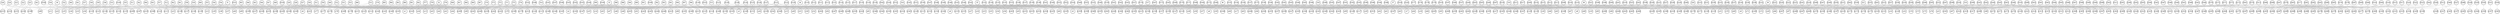 // Distillation Column, steady state model, 11 trays
graph ColumnSteady{
node[shape=circle,fixedsize=1]
edge[color="gray"]
f0--x11	f0--x22	f0--x33	f0--x34	f0--x35	f0--x36	f0--x77	f0--x88	
f1--x12	f1--x23	f1--x37	f1--x38	f1--x39	f1--x40	f1--x78	f1--x89	
f2--x13	f2--x24	f2--x41	f2--x42	f2--x43	f2--x44	f2--x79	f2--x90	
f3--x14	f3--x25	f3--x45	f3--x46	f3--x47	f3--x48	f3--x80	f3--x91	
f4--x15	f4--x26	f4--x49	f4--x50	f4--x51	f4--x52	f4--x81	f4--x92	
f5--x16	f5--x27	f5--x53	f5--x54	f5--x55	f5--x56	f5--x82	f5--x93	
f6--x17	f6--x28	f6--x57	f6--x58	f6--x59	f6--x60	f6--x83	f6--x94	
f7--x18	f7--x29	f7--x61	f7--x62	f7--x63	f7--x64	f7--x84	f7--x95	
f8--x19	f8--x30	f8--x65	f8--x66	f8--x67	f8--x68	f8--x85	f8--x96	
f9--x20	f9--x31	f9--x69	f9--x70	f9--x71	f9--x72	f9--x86	f9--x97	
f10--x21	f10--x32	f10--x73	f10--x74	f10--x75	f10--x76	f10--x87	f10--x98	
f11--x110	f11--x121	f11--x132	f11--x133	f11--x134	f11--x135	f11--x176	f11--x187	
f12--x111	f12--x122	f12--x136	f12--x137	f12--x138	f12--x139	f12--x177	f12--x188	
f13--x112	f13--x123	f13--x140	f13--x141	f13--x142	f13--x143	f13--x178	f13--x189	
f14--x113	f14--x124	f14--x144	f14--x145	f14--x146	f14--x147	f14--x179	f14--x190	
f15--x114	f15--x125	f15--x148	f15--x149	f15--x150	f15--x151	f15--x180	f15--x191	
f16--x115	f16--x126	f16--x152	f16--x153	f16--x154	f16--x155	f16--x181	f16--x192	
f17--x116	f17--x127	f17--x156	f17--x157	f17--x158	f17--x159	f17--x182	f17--x193	
f18--x117	f18--x128	f18--x160	f18--x161	f18--x162	f18--x163	f18--x183	f18--x194	
f19--x118	f19--x129	f19--x164	f19--x165	f19--x166	f19--x167	f19--x184	f19--x195	
f20--x119	f20--x130	f20--x168	f20--x169	f20--x170	f20--x171	f20--x185	f20--x196	
f21--x120	f21--x131	f21--x172	f21--x173	f21--x174	f21--x175	f21--x186	f21--x197	
f22--x33	f22--x198	f22--x231	
f23--x34	f23--x198	f23--x232	
f24--x35	f24--x198	f24--x233	
f25--x36	f25--x198	f25--x234	
f26--x11	f26--x220	f26--x231	f26--x232	f26--x233	f26--x234	
f27--x0	f27--x33	f27--x99	f27--x100	f27--x132	f27--x136	f27--x220	f27--x336	f27--x339	f27--x355	f27--x358	
f28--x0	f28--x34	f28--x99	f28--x100	f28--x133	f28--x137	f28--x220	f28--x336	f28--x340	f28--x355	f28--x359	
f29--x0	f29--x35	f29--x99	f29--x100	f29--x134	f29--x138	f29--x220	f29--x336	f29--x341	f29--x355	f29--x360	
f30--x0	f30--x36	f30--x99	f30--x100	f30--x135	f30--x139	f30--x220	f30--x336	f30--x342	f30--x355	f30--x361	
f31--x0	f31--x77	f31--x99	f31--x100	f31--x176	f31--x177	f31--x220	f31--x336	f31--x343	f31--x355	f31--x362	
f32--x33	f32--x34	f32--x35	f32--x36	
f33--x33	f33--x34	f33--x35	f33--x36	f33--x132	f33--x133	f33--x134	f33--x135	
f34--x11	f34--x22	f34--x33	f34--x34	f34--x35	f34--x36	f34--x198	
f35--x110	f35--x121	f35--x132	f35--x133	f35--x134	f35--x135	f35--x209	
f36--x11	f36--x22	f36--x33	f36--x34	f36--x35	f36--x36	f36--x110	f36--x121	f36--x132	f36--x133	f36--x134	f36--x135	
f37--x11	f37--x22	f37--x33	f37--x34	f37--x35	f37--x36	f37--x110	f37--x121	f37--x132	f37--x133	f37--x134	f37--x135	
f38--x11	f38--x22	f38--x33	f38--x34	f38--x35	f38--x36	f38--x110	f38--x121	f38--x132	f38--x133	f38--x134	f38--x135	
f39--x11	f39--x22	f39--x33	f39--x34	f39--x35	f39--x36	f39--x110	f39--x121	f39--x132	f39--x133	f39--x134	f39--x135	
f40--x11	f40--x110	
f41--x22	f41--x121	
f42--x187	
f43--x88	
f44--x37	f44--x199	f44--x235	
f45--x38	f45--x199	f45--x236	
f46--x39	f46--x199	f46--x237	
f47--x40	f47--x199	f47--x238	
f48--x12	f48--x221	f48--x235	f48--x236	f48--x237	f48--x238	
f49--x0	f49--x1	f49--x33	f49--x37	f49--x100	f49--x101	f49--x136	f49--x140	f49--x221	f49--x355	f49--x358	
f50--x0	f50--x1	f50--x34	f50--x38	f50--x100	f50--x101	f50--x137	f50--x141	f50--x221	f50--x355	f50--x359	
f51--x0	f51--x1	f51--x35	f51--x39	f51--x100	f51--x101	f51--x138	f51--x142	f51--x221	f51--x355	f51--x360	
f52--x0	f52--x1	f52--x36	f52--x40	f52--x100	f52--x101	f52--x139	f52--x143	f52--x221	f52--x355	f52--x361	
f53--x0	f53--x1	f53--x77	f53--x78	f53--x100	f53--x101	f53--x177	f53--x178	f53--x221	f53--x355	f53--x362	
f54--x37	f54--x38	f54--x39	f54--x40	
f55--x37	f55--x38	f55--x39	f55--x40	f55--x136	f55--x137	f55--x138	f55--x139	
f56--x12	f56--x23	f56--x37	f56--x38	f56--x39	f56--x40	f56--x199	
f57--x111	f57--x122	f57--x136	f57--x137	f57--x138	f57--x139	f57--x210	
f58--x12	f58--x23	f58--x37	f58--x38	f58--x39	f58--x40	f58--x111	f58--x122	f58--x136	f58--x137	f58--x138	f58--x139	
f59--x12	f59--x23	f59--x37	f59--x38	f59--x39	f59--x40	f59--x111	f59--x122	f59--x136	f59--x137	f59--x138	f59--x139	
f60--x12	f60--x23	f60--x37	f60--x38	f60--x39	f60--x40	f60--x111	f60--x122	f60--x136	f60--x137	f60--x138	f60--x139	
f61--x12	f61--x23	f61--x37	f61--x38	f61--x39	f61--x40	f61--x111	f61--x122	f61--x136	f61--x137	f61--x138	f61--x139	
f62--x12	f62--x111	
f63--x23	f63--x122	
f64--x188	
f65--x89	
f66--x41	f66--x200	f66--x239	
f67--x42	f67--x200	f67--x240	
f68--x43	f68--x200	f68--x241	
f69--x44	f69--x200	f69--x242	
f70--x13	f70--x222	f70--x239	f70--x240	f70--x241	f70--x242	
f71--x1	f71--x2	f71--x37	f71--x41	f71--x101	f71--x102	f71--x140	f71--x144	f71--x222	f71--x355	f71--x358	
f72--x1	f72--x2	f72--x38	f72--x42	f72--x101	f72--x102	f72--x141	f72--x145	f72--x222	f72--x355	f72--x359	
f73--x1	f73--x2	f73--x39	f73--x43	f73--x101	f73--x102	f73--x142	f73--x146	f73--x222	f73--x355	f73--x360	
f74--x1	f74--x2	f74--x40	f74--x44	f74--x101	f74--x102	f74--x143	f74--x147	f74--x222	f74--x355	f74--x361	
f75--x1	f75--x2	f75--x78	f75--x79	f75--x101	f75--x102	f75--x178	f75--x179	f75--x222	f75--x355	f75--x362	
f76--x41	f76--x42	f76--x43	f76--x44	
f77--x41	f77--x42	f77--x43	f77--x44	f77--x140	f77--x141	f77--x142	f77--x143	
f78--x13	f78--x24	f78--x41	f78--x42	f78--x43	f78--x44	f78--x200	
f79--x112	f79--x123	f79--x140	f79--x141	f79--x142	f79--x143	f79--x211	
f80--x13	f80--x24	f80--x41	f80--x42	f80--x43	f80--x44	f80--x112	f80--x123	f80--x140	f80--x141	f80--x142	f80--x143	
f81--x13	f81--x24	f81--x41	f81--x42	f81--x43	f81--x44	f81--x112	f81--x123	f81--x140	f81--x141	f81--x142	f81--x143	
f82--x13	f82--x24	f82--x41	f82--x42	f82--x43	f82--x44	f82--x112	f82--x123	f82--x140	f82--x141	f82--x142	f82--x143	
f83--x13	f83--x24	f83--x41	f83--x42	f83--x43	f83--x44	f83--x112	f83--x123	f83--x140	f83--x141	f83--x142	f83--x143	
f84--x13	f84--x112	
f85--x24	f85--x123	
f86--x189	
f87--x90	
f88--x45	f88--x201	f88--x243	
f89--x46	f89--x201	f89--x244	
f90--x47	f90--x201	f90--x245	
f91--x48	f91--x201	f91--x246	
f92--x14	f92--x223	f92--x243	f92--x244	f92--x245	f92--x246	
f93--x2	f93--x3	f93--x41	f93--x45	f93--x102	f93--x103	f93--x144	f93--x148	f93--x223	f93--x355	f93--x358	
f94--x2	f94--x3	f94--x42	f94--x46	f94--x102	f94--x103	f94--x145	f94--x149	f94--x223	f94--x355	f94--x359	
f95--x2	f95--x3	f95--x43	f95--x47	f95--x102	f95--x103	f95--x146	f95--x150	f95--x223	f95--x355	f95--x360	
f96--x2	f96--x3	f96--x44	f96--x48	f96--x102	f96--x103	f96--x147	f96--x151	f96--x223	f96--x355	f96--x361	
f97--x2	f97--x3	f97--x79	f97--x80	f97--x102	f97--x103	f97--x179	f97--x180	f97--x223	f97--x355	f97--x362	
f98--x45	f98--x46	f98--x47	f98--x48	
f99--x45	f99--x46	f99--x47	f99--x48	f99--x144	f99--x145	f99--x146	f99--x147	
f100--x14	f100--x25	f100--x45	f100--x46	f100--x47	f100--x48	f100--x201	
f101--x113	f101--x124	f101--x144	f101--x145	f101--x146	f101--x147	f101--x212	
f102--x14	f102--x25	f102--x45	f102--x46	f102--x47	f102--x48	f102--x113	f102--x124	f102--x144	f102--x145	f102--x146	f102--x147	
f103--x14	f103--x25	f103--x45	f103--x46	f103--x47	f103--x48	f103--x113	f103--x124	f103--x144	f103--x145	f103--x146	f103--x147	
f104--x14	f104--x25	f104--x45	f104--x46	f104--x47	f104--x48	f104--x113	f104--x124	f104--x144	f104--x145	f104--x146	f104--x147	
f105--x14	f105--x25	f105--x45	f105--x46	f105--x47	f105--x48	f105--x113	f105--x124	f105--x144	f105--x145	f105--x146	f105--x147	
f106--x14	f106--x113	
f107--x25	f107--x124	
f108--x190	
f109--x91	
f110--x49	f110--x202	f110--x247	
f111--x50	f111--x202	f111--x248	
f112--x51	f112--x202	f112--x249	
f113--x52	f113--x202	f113--x250	
f114--x15	f114--x224	f114--x247	f114--x248	f114--x249	f114--x250	
f115--x3	f115--x4	f115--x45	f115--x49	f115--x103	f115--x104	f115--x148	f115--x152	f115--x224	f115--x346	f115--x349	
f116--x3	f116--x4	f116--x46	f116--x50	f116--x103	f116--x104	f116--x149	f116--x153	f116--x224	f116--x346	f116--x350	
f117--x3	f117--x4	f117--x47	f117--x51	f117--x103	f117--x104	f117--x150	f117--x154	f117--x224	f117--x346	f117--x351	
f118--x3	f118--x4	f118--x48	f118--x52	f118--x103	f118--x104	f118--x151	f118--x155	f118--x224	f118--x346	f118--x352	
f119--x3	f119--x4	f119--x80	f119--x81	f119--x103	f119--x104	f119--x180	f119--x181	f119--x224	f119--x346	f119--x353	
f120--x49	f120--x50	f120--x51	f120--x52	
f121--x49	f121--x50	f121--x51	f121--x52	f121--x148	f121--x149	f121--x150	f121--x151	
f122--x15	f122--x26	f122--x49	f122--x50	f122--x51	f122--x52	f122--x202	
f123--x114	f123--x125	f123--x148	f123--x149	f123--x150	f123--x151	f123--x213	
f124--x15	f124--x26	f124--x49	f124--x50	f124--x51	f124--x52	f124--x114	f124--x125	f124--x148	f124--x149	f124--x150	f124--x151	
f125--x15	f125--x26	f125--x49	f125--x50	f125--x51	f125--x52	f125--x114	f125--x125	f125--x148	f125--x149	f125--x150	f125--x151	
f126--x15	f126--x26	f126--x49	f126--x50	f126--x51	f126--x52	f126--x114	f126--x125	f126--x148	f126--x149	f126--x150	f126--x151	
f127--x15	f127--x26	f127--x49	f127--x50	f127--x51	f127--x52	f127--x114	f127--x125	f127--x148	f127--x149	f127--x150	f127--x151	
f128--x15	f128--x114	
f129--x26	f129--x125	
f130--x191	
f131--x92	
f132--x53	f132--x203	f132--x251	
f133--x54	f133--x203	f133--x252	
f134--x55	f134--x203	f134--x253	
f135--x56	f135--x203	f135--x254	
f136--x16	f136--x225	f136--x251	f136--x252	f136--x253	f136--x254	
f137--x4	f137--x5	f137--x49	f137--x53	f137--x104	f137--x105	f137--x152	f137--x156	f137--x225	f137--x355	f137--x358	
f138--x4	f138--x5	f138--x50	f138--x54	f138--x104	f138--x105	f138--x153	f138--x157	f138--x225	f138--x355	f138--x359	
f139--x4	f139--x5	f139--x51	f139--x55	f139--x104	f139--x105	f139--x154	f139--x158	f139--x225	f139--x355	f139--x360	
f140--x4	f140--x5	f140--x52	f140--x56	f140--x104	f140--x105	f140--x155	f140--x159	f140--x225	f140--x355	f140--x361	
f141--x4	f141--x5	f141--x81	f141--x82	f141--x104	f141--x105	f141--x181	f141--x182	f141--x225	f141--x355	f141--x362	
f142--x53	f142--x54	f142--x55	f142--x56	
f143--x53	f143--x54	f143--x55	f143--x56	f143--x152	f143--x153	f143--x154	f143--x155	
f144--x16	f144--x27	f144--x53	f144--x54	f144--x55	f144--x56	f144--x203	
f145--x115	f145--x126	f145--x152	f145--x153	f145--x154	f145--x155	f145--x214	
f146--x16	f146--x27	f146--x53	f146--x54	f146--x55	f146--x56	f146--x115	f146--x126	f146--x152	f146--x153	f146--x154	f146--x155	
f147--x16	f147--x27	f147--x53	f147--x54	f147--x55	f147--x56	f147--x115	f147--x126	f147--x152	f147--x153	f147--x154	f147--x155	
f148--x16	f148--x27	f148--x53	f148--x54	f148--x55	f148--x56	f148--x115	f148--x126	f148--x152	f148--x153	f148--x154	f148--x155	
f149--x16	f149--x27	f149--x53	f149--x54	f149--x55	f149--x56	f149--x115	f149--x126	f149--x152	f149--x153	f149--x154	f149--x155	
f150--x16	f150--x115	
f151--x27	f151--x126	
f152--x192	
f153--x93	
f154--x57	f154--x204	f154--x255	
f155--x58	f155--x204	f155--x256	
f156--x59	f156--x204	f156--x257	
f157--x60	f157--x204	f157--x258	
f158--x17	f158--x226	f158--x255	f158--x256	f158--x257	f158--x258	
f159--x5	f159--x6	f159--x53	f159--x57	f159--x105	f159--x106	f159--x156	f159--x160	f159--x226	f159--x355	f159--x358	
f160--x5	f160--x6	f160--x54	f160--x58	f160--x105	f160--x106	f160--x157	f160--x161	f160--x226	f160--x355	f160--x359	
f161--x5	f161--x6	f161--x55	f161--x59	f161--x105	f161--x106	f161--x158	f161--x162	f161--x226	f161--x355	f161--x360	
f162--x5	f162--x6	f162--x56	f162--x60	f162--x105	f162--x106	f162--x159	f162--x163	f162--x226	f162--x355	f162--x361	
f163--x5	f163--x6	f163--x82	f163--x83	f163--x105	f163--x106	f163--x182	f163--x183	f163--x226	f163--x355	f163--x362	
f164--x57	f164--x58	f164--x59	f164--x60	
f165--x57	f165--x58	f165--x59	f165--x60	f165--x156	f165--x157	f165--x158	f165--x159	
f166--x17	f166--x28	f166--x57	f166--x58	f166--x59	f166--x60	f166--x204	
f167--x116	f167--x127	f167--x156	f167--x157	f167--x158	f167--x159	f167--x215	
f168--x17	f168--x28	f168--x57	f168--x58	f168--x59	f168--x60	f168--x116	f168--x127	f168--x156	f168--x157	f168--x158	f168--x159	
f169--x17	f169--x28	f169--x57	f169--x58	f169--x59	f169--x60	f169--x116	f169--x127	f169--x156	f169--x157	f169--x158	f169--x159	
f170--x17	f170--x28	f170--x57	f170--x58	f170--x59	f170--x60	f170--x116	f170--x127	f170--x156	f170--x157	f170--x158	f170--x159	
f171--x17	f171--x28	f171--x57	f171--x58	f171--x59	f171--x60	f171--x116	f171--x127	f171--x156	f171--x157	f171--x158	f171--x159	
f172--x17	f172--x116	
f173--x28	f173--x127	
f174--x193	
f175--x94	
f176--x61	f176--x205	f176--x259	
f177--x62	f177--x205	f177--x260	
f178--x63	f178--x205	f178--x261	
f179--x64	f179--x205	f179--x262	
f180--x18	f180--x227	f180--x259	f180--x260	f180--x261	f180--x262	
f181--x6	f181--x7	f181--x57	f181--x61	f181--x106	f181--x107	f181--x160	f181--x164	f181--x227	f181--x355	f181--x358	
f182--x6	f182--x7	f182--x58	f182--x62	f182--x106	f182--x107	f182--x161	f182--x165	f182--x227	f182--x355	f182--x359	
f183--x6	f183--x7	f183--x59	f183--x63	f183--x106	f183--x107	f183--x162	f183--x166	f183--x227	f183--x355	f183--x360	
f184--x6	f184--x7	f184--x60	f184--x64	f184--x106	f184--x107	f184--x163	f184--x167	f184--x227	f184--x355	f184--x361	
f185--x6	f185--x7	f185--x83	f185--x84	f185--x106	f185--x107	f185--x183	f185--x184	f185--x227	f185--x355	f185--x362	
f186--x61	f186--x62	f186--x63	f186--x64	
f187--x61	f187--x62	f187--x63	f187--x64	f187--x160	f187--x161	f187--x162	f187--x163	
f188--x18	f188--x29	f188--x61	f188--x62	f188--x63	f188--x64	f188--x205	
f189--x117	f189--x128	f189--x160	f189--x161	f189--x162	f189--x163	f189--x216	
f190--x18	f190--x29	f190--x61	f190--x62	f190--x63	f190--x64	f190--x117	f190--x128	f190--x160	f190--x161	f190--x162	f190--x163	
f191--x18	f191--x29	f191--x61	f191--x62	f191--x63	f191--x64	f191--x117	f191--x128	f191--x160	f191--x161	f191--x162	f191--x163	
f192--x18	f192--x29	f192--x61	f192--x62	f192--x63	f192--x64	f192--x117	f192--x128	f192--x160	f192--x161	f192--x162	f192--x163	
f193--x18	f193--x29	f193--x61	f193--x62	f193--x63	f193--x64	f193--x117	f193--x128	f193--x160	f193--x161	f193--x162	f193--x163	
f194--x18	f194--x117	
f195--x29	f195--x128	
f196--x194	
f197--x95	
f198--x65	f198--x206	f198--x263	
f199--x66	f199--x206	f199--x264	
f200--x67	f200--x206	f200--x265	
f201--x68	f201--x206	f201--x266	
f202--x19	f202--x228	f202--x263	f202--x264	f202--x265	f202--x266	
f203--x7	f203--x8	f203--x61	f203--x65	f203--x107	f203--x108	f203--x164	f203--x168	f203--x228	f203--x355	f203--x358	
f204--x7	f204--x8	f204--x62	f204--x66	f204--x107	f204--x108	f204--x165	f204--x169	f204--x228	f204--x355	f204--x359	
f205--x7	f205--x8	f205--x63	f205--x67	f205--x107	f205--x108	f205--x166	f205--x170	f205--x228	f205--x355	f205--x360	
f206--x7	f206--x8	f206--x64	f206--x68	f206--x107	f206--x108	f206--x167	f206--x171	f206--x228	f206--x355	f206--x361	
f207--x7	f207--x8	f207--x84	f207--x85	f207--x107	f207--x108	f207--x184	f207--x185	f207--x228	f207--x355	f207--x362	
f208--x65	f208--x66	f208--x67	f208--x68	
f209--x65	f209--x66	f209--x67	f209--x68	f209--x164	f209--x165	f209--x166	f209--x167	
f210--x19	f210--x30	f210--x65	f210--x66	f210--x67	f210--x68	f210--x206	
f211--x118	f211--x129	f211--x164	f211--x165	f211--x166	f211--x167	f211--x217	
f212--x19	f212--x30	f212--x65	f212--x66	f212--x67	f212--x68	f212--x118	f212--x129	f212--x164	f212--x165	f212--x166	f212--x167	
f213--x19	f213--x30	f213--x65	f213--x66	f213--x67	f213--x68	f213--x118	f213--x129	f213--x164	f213--x165	f213--x166	f213--x167	
f214--x19	f214--x30	f214--x65	f214--x66	f214--x67	f214--x68	f214--x118	f214--x129	f214--x164	f214--x165	f214--x166	f214--x167	
f215--x19	f215--x30	f215--x65	f215--x66	f215--x67	f215--x68	f215--x118	f215--x129	f215--x164	f215--x165	f215--x166	f215--x167	
f216--x19	f216--x118	
f217--x30	f217--x129	
f218--x195	
f219--x96	
f220--x69	f220--x207	f220--x267	
f221--x70	f221--x207	f221--x268	
f222--x71	f222--x207	f222--x269	
f223--x72	f223--x207	f223--x270	
f224--x20	f224--x229	f224--x267	f224--x268	f224--x269	f224--x270	
f225--x8	f225--x9	f225--x65	f225--x69	f225--x108	f225--x109	f225--x168	f225--x172	f225--x229	f225--x355	f225--x358	
f226--x8	f226--x9	f226--x66	f226--x70	f226--x108	f226--x109	f226--x169	f226--x173	f226--x229	f226--x355	f226--x359	
f227--x8	f227--x9	f227--x67	f227--x71	f227--x108	f227--x109	f227--x170	f227--x174	f227--x229	f227--x355	f227--x360	
f228--x8	f228--x9	f228--x68	f228--x72	f228--x108	f228--x109	f228--x171	f228--x175	f228--x229	f228--x355	f228--x361	
f229--x8	f229--x9	f229--x85	f229--x86	f229--x108	f229--x109	f229--x185	f229--x186	f229--x229	f229--x355	f229--x362	
f230--x69	f230--x70	f230--x71	f230--x72	
f231--x69	f231--x70	f231--x71	f231--x72	f231--x168	f231--x169	f231--x170	f231--x171	
f232--x20	f232--x31	f232--x69	f232--x70	f232--x71	f232--x72	f232--x207	
f233--x119	f233--x130	f233--x168	f233--x169	f233--x170	f233--x171	f233--x218	
f234--x20	f234--x31	f234--x69	f234--x70	f234--x71	f234--x72	f234--x119	f234--x130	f234--x168	f234--x169	f234--x170	f234--x171	
f235--x20	f235--x31	f235--x69	f235--x70	f235--x71	f235--x72	f235--x119	f235--x130	f235--x168	f235--x169	f235--x170	f235--x171	
f236--x20	f236--x31	f236--x69	f236--x70	f236--x71	f236--x72	f236--x119	f236--x130	f236--x168	f236--x169	f236--x170	f236--x171	
f237--x20	f237--x31	f237--x69	f237--x70	f237--x71	f237--x72	f237--x119	f237--x130	f237--x168	f237--x169	f237--x170	f237--x171	
f238--x20	f238--x119	
f239--x31	f239--x130	
f240--x196	
f241--x97	
f242--x73	f242--x208	f242--x271	
f243--x74	f243--x208	f243--x272	
f244--x75	f244--x208	f244--x273	
f245--x76	f245--x208	f245--x274	
f246--x21	f246--x230	f246--x271	f246--x272	f246--x273	f246--x274	
f247--x9	f247--x10	f247--x69	f247--x73	f247--x109	f247--x172	f247--x230	f247--x310	f247--x313	f247--x355	f247--x358	
f248--x9	f248--x10	f248--x70	f248--x74	f248--x109	f248--x173	f248--x230	f248--x310	f248--x314	f248--x355	f248--x359	
f249--x9	f249--x10	f249--x71	f249--x75	f249--x109	f249--x174	f249--x230	f249--x310	f249--x315	f249--x355	f249--x360	
f250--x9	f250--x10	f250--x72	f250--x76	f250--x109	f250--x175	f250--x230	f250--x310	f250--x316	f250--x355	f250--x361	
f251--x9	f251--x10	f251--x86	f251--x87	f251--x109	f251--x186	f251--x230	f251--x310	f251--x317	f251--x355	f251--x362	
f252--x73	f252--x74	f252--x75	f252--x76	
f253--x73	f253--x74	f253--x75	f253--x76	f253--x172	f253--x173	f253--x174	f253--x175	
f254--x21	f254--x32	f254--x73	f254--x74	f254--x75	f254--x76	f254--x208	
f255--x120	f255--x131	f255--x172	f255--x173	f255--x174	f255--x175	f255--x219	
f256--x21	f256--x32	f256--x73	f256--x74	f256--x75	f256--x76	f256--x120	f256--x131	f256--x172	f256--x173	f256--x174	f256--x175	
f257--x21	f257--x32	f257--x73	f257--x74	f257--x75	f257--x76	f257--x120	f257--x131	f257--x172	f257--x173	f257--x174	f257--x175	
f258--x21	f258--x32	f258--x73	f258--x74	f258--x75	f258--x76	f258--x120	f258--x131	f258--x172	f258--x173	f258--x174	f258--x175	
f259--x21	f259--x32	f259--x73	f259--x74	f259--x75	f259--x76	f259--x120	f259--x131	f259--x172	f259--x173	f259--x174	f259--x175	
f260--x21	f260--x120	
f261--x32	f261--x131	
f262--x197	
f263--x98	
f264--x276	f264--x277	f264--x278	f264--x279	f264--x280	f264--x281	f264--x282	f264--x283	
f265--x285	f265--x286	f265--x287	f265--x288	f265--x289	f265--x290	f265--x291	f265--x292	
f266--x278	f266--x293	f266--x297	
f267--x279	f267--x293	f267--x298	
f268--x280	f268--x293	f268--x299	
f269--x281	f269--x293	f269--x300	
f270--x296	
f271--x99	f271--x132	f271--x275	f271--x278	f271--x284	f271--x287	f271--x296	
f272--x99	f272--x133	f272--x275	f272--x279	f272--x284	f272--x288	f272--x296	
f273--x99	f273--x134	f273--x275	f273--x280	f273--x284	f273--x289	f273--x296	
f274--x99	f274--x135	f274--x275	f274--x281	f274--x284	f274--x290	f274--x296	
f275--x99	f275--x176	f275--x275	f275--x282	f275--x284	f275--x291	f275--x295	f275--x296	
f276--x278	f276--x279	f276--x280	f276--x281	
f277--x278	f277--x279	f277--x280	f277--x281	f277--x287	f277--x288	f277--x289	f277--x290	
f278--x276	f278--x277	f278--x278	f278--x279	f278--x280	f278--x281	f278--x293	
f279--x285	f279--x286	f279--x287	f279--x288	f279--x289	f279--x290	f279--x294	
f280--x276	f280--x277	f280--x278	f280--x279	f280--x280	f280--x281	f280--x285	f280--x286	f280--x287	f280--x288	f280--x289	f280--x290	
f281--x276	f281--x277	f281--x278	f281--x279	f281--x280	f281--x281	f281--x285	f281--x286	f281--x287	f281--x288	f281--x289	f281--x290	
f282--x276	f282--x277	f282--x278	f282--x279	f282--x280	f282--x281	f282--x285	f282--x286	f282--x287	f282--x288	f282--x289	f282--x290	
f283--x276	f283--x277	f283--x278	f283--x279	f283--x280	f283--x281	f283--x285	f283--x286	f283--x287	f283--x288	f283--x289	f283--x290	
f284--x276	f284--x285	
f285--x277	f285--x286	
f286--x283	
f287--x292	
f288--x302	f288--x303	f288--x304	f288--x305	f288--x306	f288--x307	f288--x308	f288--x309	
f289--x311	f289--x312	f289--x313	f289--x314	f289--x315	f289--x316	f289--x317	f289--x318	
f290--x304	f290--x320	f290--x323	
f291--x305	f291--x320	f291--x324	
f292--x306	f292--x320	f292--x325	
f293--x307	f293--x320	f293--x326	
f294--x302	f294--x322	f294--x323	f294--x324	f294--x325	f294--x326	
f295--x10	f295--x73	f295--x301	f295--x304	f295--x310	f295--x313	f295--x322	f295--x355	f295--x358	
f296--x10	f296--x74	f296--x301	f296--x305	f296--x310	f296--x314	f296--x322	f296--x355	f296--x359	
f297--x10	f297--x75	f297--x301	f297--x306	f297--x310	f297--x315	f297--x322	f297--x355	f297--x360	
f298--x10	f298--x76	f298--x301	f298--x307	f298--x310	f298--x316	f298--x322	f298--x355	f298--x361	
f299--x10	f299--x87	f299--x301	f299--x308	f299--x310	f299--x317	f299--x319	f299--x322	f299--x355	f299--x362	
f300--x304	f300--x305	f300--x306	f300--x307	
f301--x304	f301--x305	f301--x306	f301--x307	f301--x313	f301--x314	f301--x315	f301--x316	
f302--x302	f302--x303	f302--x304	f302--x305	f302--x306	f302--x307	f302--x320	
f303--x311	f303--x312	f303--x313	f303--x314	f303--x315	f303--x316	f303--x321	
f304--x302	f304--x303	f304--x304	f304--x305	f304--x306	f304--x307	f304--x311	f304--x312	f304--x313	f304--x314	f304--x315	f304--x316	
f305--x302	f305--x303	f305--x304	f305--x305	f305--x306	f305--x307	f305--x311	f305--x312	f305--x313	f305--x314	f305--x315	f305--x316	
f306--x302	f306--x303	f306--x304	f306--x305	f306--x306	f306--x307	f306--x311	f306--x312	f306--x313	f306--x314	f306--x315	f306--x316	
f307--x302	f307--x303	f307--x304	f307--x305	f307--x306	f307--x307	f307--x311	f307--x312	f307--x313	f307--x314	f307--x315	f307--x316	
f308--x303	f308--x312	
f309--x302	f309--x311	
f310--x318	
f311--x309	
f312--x275	f312--x327	f312--x345	
f313--x275	f313--x327	f313--x336	
f314--x278	f314--x330	
f315--x279	f315--x331	
f316--x280	f316--x332	
f317--x281	f317--x333	
f318--x278	f318--x339	
f319--x279	f319--x340	
f320--x280	f320--x341	
f321--x281	f321--x342	
f322--x277	f322--x329	
f323--x277	f323--x338	
f324--x282	f324--x334	
f325--x282	f325--x343	
f326--x276	f326--x328	
f327--x276	f327--x337	
f328--x283	f328--x335	
f329--x283	f329--x344	
f330--x22	f330--x23	
f331--x23	f331--x24	
f332--x24	f332--x25	
f333--x25	f333--x26	
f334--x26	f334--x27	
f335--x27	f335--x28	
f336--x28	f336--x29	
f337--x29	f337--x30	
f338--x30	f338--x31	
f339--x31	f339--x32	
f340--x347	f340--x348	f340--x349	f340--x350	f340--x351	f340--x352	f340--x353	f340--x354	
f341--x347	f341--x348	f341--x349	f341--x350	f341--x351	f341--x352	f341--x354	
f342--x346	
f343--x347	
f344--x348	
f345--x349	
f346--x350	
f347--x351	
f348--x352	
f349--x355	
f350--x356	
f351--x357	
f352--x358	
f353--x359	
f354--x360	
f355--x361	
f356--x363	
f357--x362	
f358--x22	
f359--x336	
f360--x327	
f361--x284	
f362--x276	
f363--x311
}
